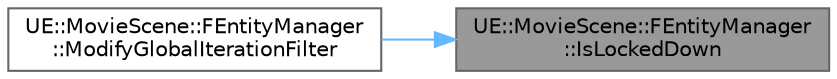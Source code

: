 digraph "UE::MovieScene::FEntityManager::IsLockedDown"
{
 // INTERACTIVE_SVG=YES
 // LATEX_PDF_SIZE
  bgcolor="transparent";
  edge [fontname=Helvetica,fontsize=10,labelfontname=Helvetica,labelfontsize=10];
  node [fontname=Helvetica,fontsize=10,shape=box,height=0.2,width=0.4];
  rankdir="RL";
  Node1 [id="Node000001",label="UE::MovieScene::FEntityManager\l::IsLockedDown",height=0.2,width=0.4,color="gray40", fillcolor="grey60", style="filled", fontcolor="black",tooltip=" "];
  Node1 -> Node2 [id="edge1_Node000001_Node000002",dir="back",color="steelblue1",style="solid",tooltip=" "];
  Node2 [id="Node000002",label="UE::MovieScene::FEntityManager\l::ModifyGlobalIterationFilter",height=0.2,width=0.4,color="grey40", fillcolor="white", style="filled",URL="$d6/d19/classUE_1_1MovieScene_1_1FEntityManager.html#ab666adfde043a7705493021279757d13",tooltip="Modify the entity filter that should be used for any entity iteration."];
}
